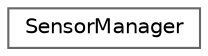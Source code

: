 digraph "Graphical Class Hierarchy"
{
 // LATEX_PDF_SIZE
  bgcolor="transparent";
  edge [fontname=Helvetica,fontsize=10,labelfontname=Helvetica,labelfontsize=10];
  node [fontname=Helvetica,fontsize=10,shape=box,height=0.2,width=0.4];
  rankdir="LR";
  Node0 [id="Node000000",label="SensorManager",height=0.2,width=0.4,color="grey40", fillcolor="white", style="filled",URL="$class_sensor_manager.html",tooltip="Manages sensor configuration, initialization, and readings."];
}
